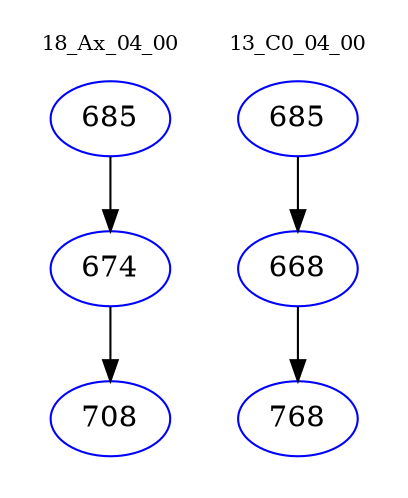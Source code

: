 digraph{
subgraph cluster_0 {
color = white
label = "18_Ax_04_00";
fontsize=10;
T0_685 [label="685", color="blue"]
T0_685 -> T0_674 [color="black"]
T0_674 [label="674", color="blue"]
T0_674 -> T0_708 [color="black"]
T0_708 [label="708", color="blue"]
}
subgraph cluster_1 {
color = white
label = "13_C0_04_00";
fontsize=10;
T1_685 [label="685", color="blue"]
T1_685 -> T1_668 [color="black"]
T1_668 [label="668", color="blue"]
T1_668 -> T1_768 [color="black"]
T1_768 [label="768", color="blue"]
}
}
